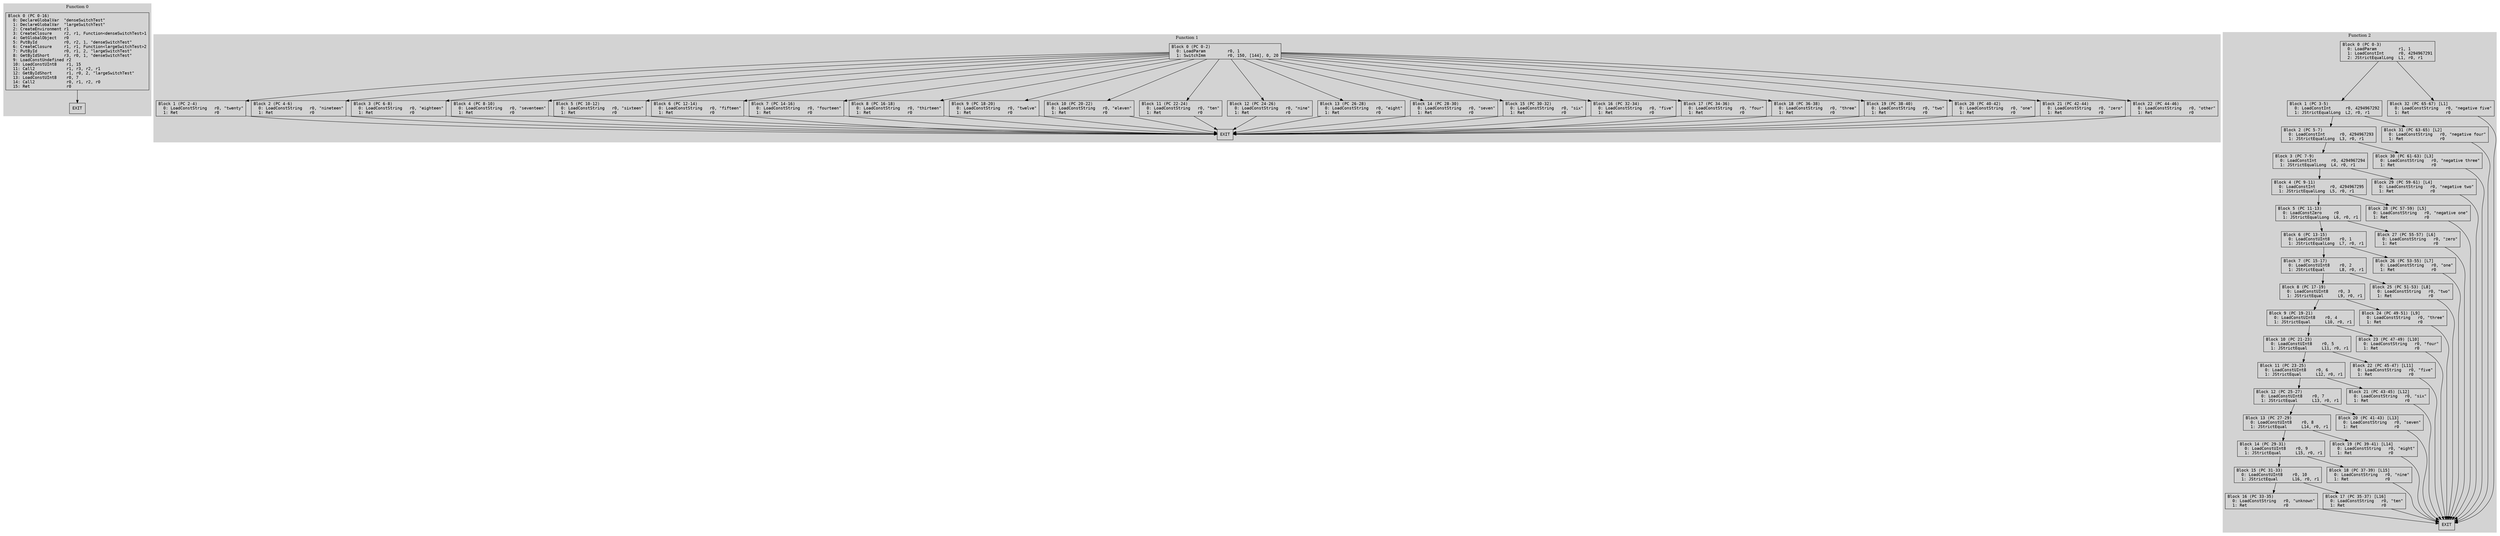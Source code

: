 // CFG analysis for dense_switch_test
// Generated from data/dense_switch_test.hbc

digraph {
  rankdir=TB;
  node [shape=box, fontname="monospace"];

  subgraph cluster_function_0 {
    label = "Function 0";
    style = filled;
    color = lightgrey;

    f0_n0 [ label = "Block 0 (PC 0-16)\l  0: DeclareGlobalVar  \"denseSwitchTest\"\l  1: DeclareGlobalVar  \"largeSwitchTest\"\l  2: CreateEnvironment r1\l  3: CreateClosure     r2, r1, Function<denseSwitchTest>1\l  4: GetGlobalObject   r0\l  5: PutById           r0, r2, 1, \"denseSwitchTest\"\l  6: CreateClosure     r1, r1, Function<largeSwitchTest>2\l  7: PutById           r0, r1, 2, \"largeSwitchTest\"\l  8: GetByIdShort      r3, r0, 1, \"denseSwitchTest\"\l  9: LoadConstUndefined r2\l  10: LoadConstUInt8    r1, 15\l  11: Call2             r1, r3, r2, r1\l  12: GetByIdShort      r1, r0, 2, \"largeSwitchTest\"\l  13: LoadConstUInt8    r0, 7\l  14: Call2             r0, r1, r2, r0\l  15: Ret               r0\l" ]
    f0_n1 [ label = "EXIT" ]

    f0_n0 -> f0_n1
  }

  subgraph cluster_function_1 {
    label = "Function 1";
    style = filled;
    color = lightgrey;

    f1_n0 [ label = "Block 0 (PC 0-2)\l  0: LoadParam         r0, 1\l  1: SwitchImm         r0, 150, [144], 0, 20\l" ]
    f1_n1 [ label = "Block 1 (PC 2-4)\l  0: LoadConstString   r0, \"twenty\"\l  1: Ret               r0\l" ]
    f1_n2 [ label = "Block 2 (PC 4-6)\l  0: LoadConstString   r0, \"nineteen\"\l  1: Ret               r0\l" ]
    f1_n3 [ label = "Block 3 (PC 6-8)\l  0: LoadConstString   r0, \"eighteen\"\l  1: Ret               r0\l" ]
    f1_n4 [ label = "Block 4 (PC 8-10)\l  0: LoadConstString   r0, \"seventeen\"\l  1: Ret               r0\l" ]
    f1_n5 [ label = "Block 5 (PC 10-12)\l  0: LoadConstString   r0, \"sixteen\"\l  1: Ret               r0\l" ]
    f1_n6 [ label = "Block 6 (PC 12-14)\l  0: LoadConstString   r0, \"fifteen\"\l  1: Ret               r0\l" ]
    f1_n7 [ label = "Block 7 (PC 14-16)\l  0: LoadConstString   r0, \"fourteen\"\l  1: Ret               r0\l" ]
    f1_n8 [ label = "Block 8 (PC 16-18)\l  0: LoadConstString   r0, \"thirteen\"\l  1: Ret               r0\l" ]
    f1_n9 [ label = "Block 9 (PC 18-20)\l  0: LoadConstString   r0, \"twelve\"\l  1: Ret               r0\l" ]
    f1_n10 [ label = "Block 10 (PC 20-22)\l  0: LoadConstString   r0, \"eleven\"\l  1: Ret               r0\l" ]
    f1_n11 [ label = "Block 11 (PC 22-24)\l  0: LoadConstString   r0, \"ten\"\l  1: Ret               r0\l" ]
    f1_n12 [ label = "Block 12 (PC 24-26)\l  0: LoadConstString   r0, \"nine\"\l  1: Ret               r0\l" ]
    f1_n13 [ label = "Block 13 (PC 26-28)\l  0: LoadConstString   r0, \"eight\"\l  1: Ret               r0\l" ]
    f1_n14 [ label = "Block 14 (PC 28-30)\l  0: LoadConstString   r0, \"seven\"\l  1: Ret               r0\l" ]
    f1_n15 [ label = "Block 15 (PC 30-32)\l  0: LoadConstString   r0, \"six\"\l  1: Ret               r0\l" ]
    f1_n16 [ label = "Block 16 (PC 32-34)\l  0: LoadConstString   r0, \"five\"\l  1: Ret               r0\l" ]
    f1_n17 [ label = "Block 17 (PC 34-36)\l  0: LoadConstString   r0, \"four\"\l  1: Ret               r0\l" ]
    f1_n18 [ label = "Block 18 (PC 36-38)\l  0: LoadConstString   r0, \"three\"\l  1: Ret               r0\l" ]
    f1_n19 [ label = "Block 19 (PC 38-40)\l  0: LoadConstString   r0, \"two\"\l  1: Ret               r0\l" ]
    f1_n20 [ label = "Block 20 (PC 40-42)\l  0: LoadConstString   r0, \"one\"\l  1: Ret               r0\l" ]
    f1_n21 [ label = "Block 21 (PC 42-44)\l  0: LoadConstString   r0, \"zero\"\l  1: Ret               r0\l" ]
    f1_n22 [ label = "Block 22 (PC 44-46)\l  0: LoadConstString   r0, \"other\"\l  1: Ret               r0\l" ]
    f1_n23 [ label = "EXIT" ]

    f1_n0 -> f1_n22
    f1_n0 -> f1_n21
    f1_n0 -> f1_n20
    f1_n0 -> f1_n19
    f1_n0 -> f1_n18
    f1_n0 -> f1_n17
    f1_n0 -> f1_n16
    f1_n0 -> f1_n15
    f1_n0 -> f1_n14
    f1_n0 -> f1_n13
    f1_n0 -> f1_n12
    f1_n0 -> f1_n11
    f1_n0 -> f1_n10
    f1_n0 -> f1_n9
    f1_n0 -> f1_n8
    f1_n0 -> f1_n7
    f1_n0 -> f1_n6
    f1_n0 -> f1_n5
    f1_n0 -> f1_n4
    f1_n0 -> f1_n3
    f1_n0 -> f1_n2
    f1_n0 -> f1_n1
    f1_n1 -> f1_n23
    f1_n2 -> f1_n23
    f1_n3 -> f1_n23
    f1_n4 -> f1_n23
    f1_n5 -> f1_n23
    f1_n6 -> f1_n23
    f1_n7 -> f1_n23
    f1_n8 -> f1_n23
    f1_n9 -> f1_n23
    f1_n10 -> f1_n23
    f1_n11 -> f1_n23
    f1_n12 -> f1_n23
    f1_n13 -> f1_n23
    f1_n14 -> f1_n23
    f1_n15 -> f1_n23
    f1_n16 -> f1_n23
    f1_n17 -> f1_n23
    f1_n18 -> f1_n23
    f1_n19 -> f1_n23
    f1_n20 -> f1_n23
    f1_n21 -> f1_n23
    f1_n22 -> f1_n23
  }

  subgraph cluster_function_2 {
    label = "Function 2";
    style = filled;
    color = lightgrey;

    f2_n0 [ label = "Block 0 (PC 0-3)\l  0: LoadParam         r1, 1\l  1: LoadConstInt      r0, 4294967291\l  2: JStrictEqualLong  L1, r0, r1\l" ]
    f2_n1 [ label = "Block 1 (PC 3-5)\l  0: LoadConstInt      r0, 4294967292\l  1: JStrictEqualLong  L2, r0, r1\l" ]
    f2_n2 [ label = "Block 2 (PC 5-7)\l  0: LoadConstInt      r0, 4294967293\l  1: JStrictEqualLong  L3, r0, r1\l" ]
    f2_n3 [ label = "Block 3 (PC 7-9)\l  0: LoadConstInt      r0, 4294967294\l  1: JStrictEqualLong  L4, r0, r1\l" ]
    f2_n4 [ label = "Block 4 (PC 9-11)\l  0: LoadConstInt      r0, 4294967295\l  1: JStrictEqualLong  L5, r0, r1\l" ]
    f2_n5 [ label = "Block 5 (PC 11-13)\l  0: LoadConstZero     r0\l  1: JStrictEqualLong  L6, r0, r1\l" ]
    f2_n6 [ label = "Block 6 (PC 13-15)\l  0: LoadConstUInt8    r0, 1\l  1: JStrictEqualLong  L7, r0, r1\l" ]
    f2_n7 [ label = "Block 7 (PC 15-17)\l  0: LoadConstUInt8    r0, 2\l  1: JStrictEqual      L8, r0, r1\l" ]
    f2_n8 [ label = "Block 8 (PC 17-19)\l  0: LoadConstUInt8    r0, 3\l  1: JStrictEqual      L9, r0, r1\l" ]
    f2_n9 [ label = "Block 9 (PC 19-21)\l  0: LoadConstUInt8    r0, 4\l  1: JStrictEqual      L10, r0, r1\l" ]
    f2_n10 [ label = "Block 10 (PC 21-23)\l  0: LoadConstUInt8    r0, 5\l  1: JStrictEqual      L11, r0, r1\l" ]
    f2_n11 [ label = "Block 11 (PC 23-25)\l  0: LoadConstUInt8    r0, 6\l  1: JStrictEqual      L12, r0, r1\l" ]
    f2_n12 [ label = "Block 12 (PC 25-27)\l  0: LoadConstUInt8    r0, 7\l  1: JStrictEqual      L13, r0, r1\l" ]
    f2_n13 [ label = "Block 13 (PC 27-29)\l  0: LoadConstUInt8    r0, 8\l  1: JStrictEqual      L14, r0, r1\l" ]
    f2_n14 [ label = "Block 14 (PC 29-31)\l  0: LoadConstUInt8    r0, 9\l  1: JStrictEqual      L15, r0, r1\l" ]
    f2_n15 [ label = "Block 15 (PC 31-33)\l  0: LoadConstUInt8    r0, 10\l  1: JStrictEqual      L16, r0, r1\l" ]
    f2_n16 [ label = "Block 16 (PC 33-35)\l  0: LoadConstString   r0, \"unknown\"\l  1: Ret               r0\l" ]
    f2_n17 [ label = "Block 17 (PC 35-37) [L16]\l  0: LoadConstString   r0, \"ten\"\l  1: Ret               r0\l" ]
    f2_n18 [ label = "Block 18 (PC 37-39) [L15]\l  0: LoadConstString   r0, \"nine\"\l  1: Ret               r0\l" ]
    f2_n19 [ label = "Block 19 (PC 39-41) [L14]\l  0: LoadConstString   r0, \"eight\"\l  1: Ret               r0\l" ]
    f2_n20 [ label = "Block 20 (PC 41-43) [L13]\l  0: LoadConstString   r0, \"seven\"\l  1: Ret               r0\l" ]
    f2_n21 [ label = "Block 21 (PC 43-45) [L12]\l  0: LoadConstString   r0, \"six\"\l  1: Ret               r0\l" ]
    f2_n22 [ label = "Block 22 (PC 45-47) [L11]\l  0: LoadConstString   r0, \"five\"\l  1: Ret               r0\l" ]
    f2_n23 [ label = "Block 23 (PC 47-49) [L10]\l  0: LoadConstString   r0, \"four\"\l  1: Ret               r0\l" ]
    f2_n24 [ label = "Block 24 (PC 49-51) [L9]\l  0: LoadConstString   r0, \"three\"\l  1: Ret               r0\l" ]
    f2_n25 [ label = "Block 25 (PC 51-53) [L8]\l  0: LoadConstString   r0, \"two\"\l  1: Ret               r0\l" ]
    f2_n26 [ label = "Block 26 (PC 53-55) [L7]\l  0: LoadConstString   r0, \"one\"\l  1: Ret               r0\l" ]
    f2_n27 [ label = "Block 27 (PC 55-57) [L6]\l  0: LoadConstString   r0, \"zero\"\l  1: Ret               r0\l" ]
    f2_n28 [ label = "Block 28 (PC 57-59) [L5]\l  0: LoadConstString   r0, \"negative one\"\l  1: Ret               r0\l" ]
    f2_n29 [ label = "Block 29 (PC 59-61) [L4]\l  0: LoadConstString   r0, \"negative two\"\l  1: Ret               r0\l" ]
    f2_n30 [ label = "Block 30 (PC 61-63) [L3]\l  0: LoadConstString   r0, \"negative three\"\l  1: Ret               r0\l" ]
    f2_n31 [ label = "Block 31 (PC 63-65) [L2]\l  0: LoadConstString   r0, \"negative four\"\l  1: Ret               r0\l" ]
    f2_n32 [ label = "Block 32 (PC 65-67) [L1]\l  0: LoadConstString   r0, \"negative five\"\l  1: Ret               r0\l" ]
    f2_n33 [ label = "EXIT" ]

    f2_n0 -> f2_n32
    f2_n0 -> f2_n1
    f2_n1 -> f2_n31
    f2_n1 -> f2_n2
    f2_n2 -> f2_n30
    f2_n2 -> f2_n3
    f2_n3 -> f2_n29
    f2_n3 -> f2_n4
    f2_n4 -> f2_n28
    f2_n4 -> f2_n5
    f2_n5 -> f2_n27
    f2_n5 -> f2_n6
    f2_n6 -> f2_n26
    f2_n6 -> f2_n7
    f2_n7 -> f2_n25
    f2_n7 -> f2_n8
    f2_n8 -> f2_n24
    f2_n8 -> f2_n9
    f2_n9 -> f2_n23
    f2_n9 -> f2_n10
    f2_n10 -> f2_n22
    f2_n10 -> f2_n11
    f2_n11 -> f2_n21
    f2_n11 -> f2_n12
    f2_n12 -> f2_n20
    f2_n12 -> f2_n13
    f2_n13 -> f2_n19
    f2_n13 -> f2_n14
    f2_n14 -> f2_n18
    f2_n14 -> f2_n15
    f2_n15 -> f2_n17
    f2_n15 -> f2_n16
    f2_n16 -> f2_n33
    f2_n17 -> f2_n33
    f2_n18 -> f2_n33
    f2_n19 -> f2_n33
    f2_n20 -> f2_n33
    f2_n21 -> f2_n33
    f2_n22 -> f2_n33
    f2_n23 -> f2_n33
    f2_n24 -> f2_n33
    f2_n25 -> f2_n33
    f2_n26 -> f2_n33
    f2_n27 -> f2_n33
    f2_n28 -> f2_n33
    f2_n29 -> f2_n33
    f2_n30 -> f2_n33
    f2_n31 -> f2_n33
    f2_n32 -> f2_n33
  }

}
